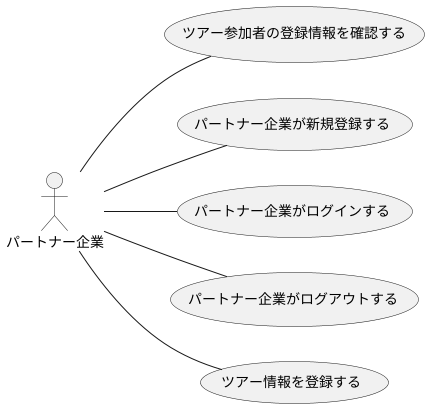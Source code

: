 @startuml パートナー企業_usecase(1)
left to right direction
actor パートナー企業

パートナー企業 -- (ツアー参加者の登録情報を確認する)
パートナー企業 -- (パートナー企業が新規登録する)
パートナー企業 -- (パートナー企業がログインする)
パートナー企業 -- (パートナー企業がログアウトする)
パートナー企業 -- (ツアー情報を登録する)


@enduml
@startuml パートナー企業_usecase(2)
left to right direction
actor パートナー企業

パートナー企業 -- (ツアー情報の変更をする)
パートナー企業 -- (ツアー情報を削除する)
パートナー企業 -- (イベントの作成をする)
パートナー企業 -- (イベントを変更する)
パートナー企業 -- (イベントを削除する)
パートナー企業 -- (ユーザーとチャットする)


@enduml